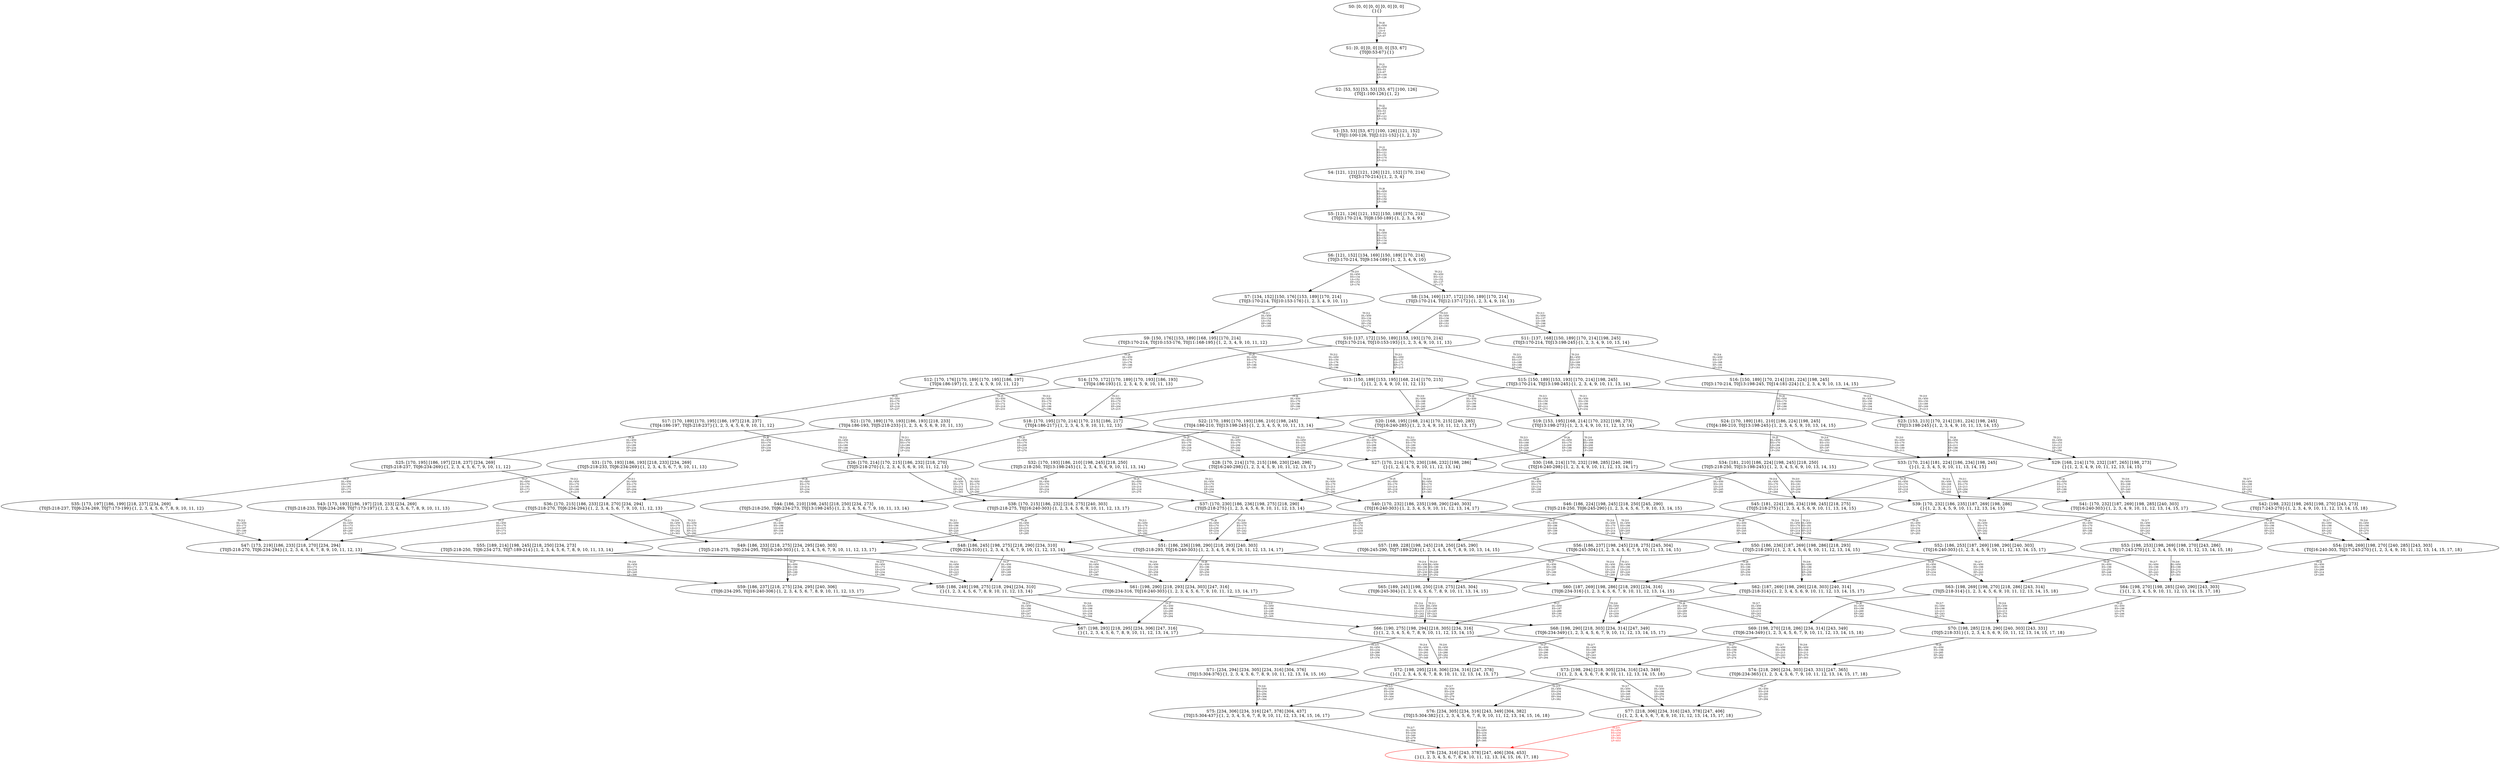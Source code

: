digraph {
	S0[label="S0: [0, 0] [0, 0] [0, 0] [0, 0] \n{}{}"];
	S1[label="S1: [0, 0] [0, 0] [0, 0] [53, 67] \n{T0J0:53-67}{1}"];
	S2[label="S2: [53, 53] [53, 53] [53, 67] [100, 126] \n{T0J1:100-126}{1, 2}"];
	S3[label="S3: [53, 53] [53, 67] [100, 126] [121, 152] \n{T0J1:100-126, T0J2:121-152}{1, 2, 3}"];
	S4[label="S4: [121, 121] [121, 126] [121, 152] [170, 214] \n{T0J3:170-214}{1, 2, 3, 4}"];
	S5[label="S5: [121, 126] [121, 152] [150, 189] [170, 214] \n{T0J3:170-214, T0J8:150-189}{1, 2, 3, 4, 9}"];
	S6[label="S6: [121, 152] [134, 169] [150, 189] [170, 214] \n{T0J3:170-214, T0J9:134-169}{1, 2, 3, 4, 9, 10}"];
	S7[label="S7: [134, 152] [150, 176] [153, 189] [170, 214] \n{T0J3:170-214, T0J10:153-176}{1, 2, 3, 4, 9, 10, 11}"];
	S8[label="S8: [134, 169] [137, 172] [150, 189] [170, 214] \n{T0J3:170-214, T0J12:137-172}{1, 2, 3, 4, 9, 10, 13}"];
	S9[label="S9: [150, 176] [153, 189] [168, 195] [170, 214] \n{T0J3:170-214, T0J10:153-176, T0J11:168-195}{1, 2, 3, 4, 9, 10, 11, 12}"];
	S10[label="S10: [137, 172] [150, 189] [153, 193] [170, 214] \n{T0J3:170-214, T0J10:153-193}{1, 2, 3, 4, 9, 10, 11, 13}"];
	S11[label="S11: [137, 168] [150, 189] [170, 214] [198, 245] \n{T0J3:170-214, T0J13:198-245}{1, 2, 3, 4, 9, 10, 13, 14}"];
	S12[label="S12: [170, 176] [170, 189] [170, 195] [186, 197] \n{T0J4:186-197}{1, 2, 3, 4, 5, 9, 10, 11, 12}"];
	S13[label="S13: [150, 189] [153, 195] [168, 214] [170, 215] \n{}{1, 2, 3, 4, 9, 10, 11, 12, 13}"];
	S14[label="S14: [170, 172] [170, 189] [170, 193] [186, 193] \n{T0J4:186-193}{1, 2, 3, 4, 5, 9, 10, 11, 13}"];
	S15[label="S15: [150, 189] [153, 193] [170, 214] [198, 245] \n{T0J3:170-214, T0J13:198-245}{1, 2, 3, 4, 9, 10, 11, 13, 14}"];
	S16[label="S16: [150, 189] [170, 214] [181, 224] [198, 245] \n{T0J3:170-214, T0J13:198-245, T0J14:181-224}{1, 2, 3, 4, 9, 10, 13, 14, 15}"];
	S17[label="S17: [170, 189] [170, 195] [186, 197] [218, 237] \n{T0J4:186-197, T0J5:218-237}{1, 2, 3, 4, 5, 6, 9, 10, 11, 12}"];
	S18[label="S18: [170, 195] [170, 214] [170, 215] [186, 217] \n{T0J4:186-217}{1, 2, 3, 4, 5, 9, 10, 11, 12, 13}"];
	S19[label="S19: [153, 195] [168, 214] [170, 232] [198, 273] \n{T0J13:198-273}{1, 2, 3, 4, 9, 10, 11, 12, 13, 14}"];
	S20[label="S20: [168, 195] [168, 214] [170, 215] [240, 285] \n{T0J16:240-285}{1, 2, 3, 4, 9, 10, 11, 12, 13, 17}"];
	S21[label="S21: [170, 189] [170, 193] [186, 193] [218, 233] \n{T0J4:186-193, T0J5:218-233}{1, 2, 3, 4, 5, 6, 9, 10, 11, 13}"];
	S22[label="S22: [170, 189] [170, 193] [186, 210] [198, 245] \n{T0J4:186-210, T0J13:198-245}{1, 2, 3, 4, 5, 9, 10, 11, 13, 14}"];
	S23[label="S23: [153, 213] [170, 214] [181, 224] [198, 245] \n{T0J13:198-245}{1, 2, 3, 4, 9, 10, 11, 13, 14, 15}"];
	S24[label="S24: [170, 189] [181, 210] [186, 224] [198, 245] \n{T0J4:186-210, T0J13:198-245}{1, 2, 3, 4, 5, 9, 10, 13, 14, 15}"];
	S25[label="S25: [170, 195] [186, 197] [218, 237] [234, 269] \n{T0J5:218-237, T0J6:234-269}{1, 2, 3, 4, 5, 6, 7, 9, 10, 11, 12}"];
	S26[label="S26: [170, 214] [170, 215] [186, 232] [218, 270] \n{T0J5:218-270}{1, 2, 3, 4, 5, 6, 9, 10, 11, 12, 13}"];
	S27[label="S27: [170, 214] [170, 230] [186, 232] [198, 286] \n{}{1, 2, 3, 4, 5, 9, 10, 11, 12, 13, 14}"];
	S28[label="S28: [170, 214] [170, 215] [186, 230] [240, 298] \n{T0J16:240-298}{1, 2, 3, 4, 5, 9, 10, 11, 12, 13, 17}"];
	S29[label="S29: [168, 214] [170, 232] [187, 265] [198, 273] \n{}{1, 2, 3, 4, 9, 10, 11, 12, 13, 14, 15}"];
	S30[label="S30: [168, 214] [170, 232] [198, 285] [240, 298] \n{T0J16:240-298}{1, 2, 3, 4, 9, 10, 11, 12, 13, 14, 17}"];
	S31[label="S31: [170, 193] [186, 193] [218, 233] [234, 269] \n{T0J5:218-233, T0J6:234-269}{1, 2, 3, 4, 5, 6, 7, 9, 10, 11, 13}"];
	S32[label="S32: [170, 193] [186, 210] [198, 245] [218, 250] \n{T0J5:218-250, T0J13:198-245}{1, 2, 3, 4, 5, 6, 9, 10, 11, 13, 14}"];
	S33[label="S33: [170, 214] [181, 224] [186, 234] [198, 245] \n{}{1, 2, 3, 4, 5, 9, 10, 11, 13, 14, 15}"];
	S34[label="S34: [181, 210] [186, 224] [198, 245] [218, 250] \n{T0J5:218-250, T0J13:198-245}{1, 2, 3, 4, 5, 6, 9, 10, 13, 14, 15}"];
	S35[label="S35: [173, 197] [186, 199] [218, 237] [234, 269] \n{T0J5:218-237, T0J6:234-269, T0J7:173-199}{1, 2, 3, 4, 5, 6, 7, 8, 9, 10, 11, 12}"];
	S36[label="S36: [170, 215] [186, 233] [218, 270] [234, 294] \n{T0J5:218-270, T0J6:234-294}{1, 2, 3, 4, 5, 6, 7, 9, 10, 11, 12, 13}"];
	S37[label="S37: [170, 230] [186, 236] [198, 275] [218, 290] \n{T0J5:218-275}{1, 2, 3, 4, 5, 6, 9, 10, 11, 12, 13, 14}"];
	S38[label="S38: [170, 215] [186, 232] [218, 275] [240, 303] \n{T0J5:218-275, T0J16:240-303}{1, 2, 3, 4, 5, 6, 9, 10, 11, 12, 13, 17}"];
	S39[label="S39: [170, 232] [186, 235] [187, 269] [198, 286] \n{}{1, 2, 3, 4, 5, 9, 10, 11, 12, 13, 14, 15}"];
	S40[label="S40: [170, 232] [186, 235] [198, 290] [240, 303] \n{T0J16:240-303}{1, 2, 3, 4, 5, 9, 10, 11, 12, 13, 14, 17}"];
	S41[label="S41: [170, 232] [187, 269] [198, 285] [240, 303] \n{T0J16:240-303}{1, 2, 3, 4, 9, 10, 11, 12, 13, 14, 15, 17}"];
	S42[label="S42: [198, 232] [198, 265] [198, 270] [243, 273] \n{T0J17:243-270}{1, 2, 3, 4, 9, 10, 11, 12, 13, 14, 15, 18}"];
	S43[label="S43: [173, 193] [186, 197] [218, 233] [234, 269] \n{T0J5:218-233, T0J6:234-269, T0J7:173-197}{1, 2, 3, 4, 5, 6, 7, 8, 9, 10, 11, 13}"];
	S44[label="S44: [186, 210] [198, 245] [218, 250] [234, 273] \n{T0J5:218-250, T0J6:234-273, T0J13:198-245}{1, 2, 3, 4, 5, 6, 7, 9, 10, 11, 13, 14}"];
	S45[label="S45: [181, 224] [186, 234] [198, 245] [218, 275] \n{T0J5:218-275}{1, 2, 3, 4, 5, 6, 9, 10, 11, 13, 14, 15}"];
	S46[label="S46: [186, 224] [198, 245] [218, 250] [245, 290] \n{T0J5:218-250, T0J6:245-290}{1, 2, 3, 4, 5, 6, 7, 9, 10, 13, 14, 15}"];
	S47[label="S47: [173, 219] [186, 233] [218, 270] [234, 294] \n{T0J5:218-270, T0J6:234-294}{1, 2, 3, 4, 5, 6, 7, 8, 9, 10, 11, 12, 13}"];
	S48[label="S48: [186, 245] [198, 275] [218, 290] [234, 310] \n{T0J6:234-310}{1, 2, 3, 4, 5, 6, 7, 9, 10, 11, 12, 13, 14}"];
	S49[label="S49: [186, 233] [218, 275] [234, 295] [240, 303] \n{T0J5:218-275, T0J6:234-295, T0J16:240-303}{1, 2, 3, 4, 5, 6, 7, 9, 10, 11, 12, 13, 17}"];
	S50[label="S50: [186, 236] [187, 269] [198, 286] [218, 293] \n{T0J5:218-293}{1, 2, 3, 4, 5, 6, 9, 10, 11, 12, 13, 14, 15}"];
	S51[label="S51: [186, 236] [198, 290] [218, 293] [240, 303] \n{T0J5:218-293, T0J16:240-303}{1, 2, 3, 4, 5, 6, 9, 10, 11, 12, 13, 14, 17}"];
	S52[label="S52: [186, 253] [187, 269] [198, 290] [240, 303] \n{T0J16:240-303}{1, 2, 3, 4, 5, 9, 10, 11, 12, 13, 14, 15, 17}"];
	S53[label="S53: [198, 253] [198, 269] [198, 270] [243, 286] \n{T0J17:243-270}{1, 2, 3, 4, 5, 9, 10, 11, 12, 13, 14, 15, 18}"];
	S54[label="S54: [198, 269] [198, 270] [240, 285] [243, 303] \n{T0J16:240-303, T0J17:243-270}{1, 2, 3, 4, 9, 10, 11, 12, 13, 14, 15, 17, 18}"];
	S55[label="S55: [189, 214] [198, 245] [218, 250] [234, 273] \n{T0J5:218-250, T0J6:234-273, T0J7:189-214}{1, 2, 3, 4, 5, 6, 7, 8, 9, 10, 11, 13, 14}"];
	S56[label="S56: [186, 237] [198, 245] [218, 275] [245, 304] \n{T0J6:245-304}{1, 2, 3, 4, 5, 6, 7, 9, 10, 11, 13, 14, 15}"];
	S57[label="S57: [189, 228] [198, 245] [218, 250] [245, 290] \n{T0J6:245-290, T0J7:189-228}{1, 2, 3, 4, 5, 6, 7, 8, 9, 10, 13, 14, 15}"];
	S58[label="S58: [186, 249] [198, 275] [218, 294] [234, 310] \n{}{1, 2, 3, 4, 5, 6, 7, 8, 9, 10, 11, 12, 13, 14}"];
	S59[label="S59: [186, 237] [218, 275] [234, 295] [240, 306] \n{T0J6:234-295, T0J16:240-306}{1, 2, 3, 4, 5, 6, 7, 8, 9, 10, 11, 12, 13, 17}"];
	S60[label="S60: [187, 269] [198, 286] [218, 293] [234, 316] \n{T0J6:234-316}{1, 2, 3, 4, 5, 6, 7, 9, 10, 11, 12, 13, 14, 15}"];
	S61[label="S61: [198, 290] [218, 293] [234, 303] [247, 316] \n{T0J6:234-316, T0J16:240-303}{1, 2, 3, 4, 5, 6, 7, 9, 10, 11, 12, 13, 14, 17}"];
	S62[label="S62: [187, 269] [198, 290] [218, 303] [240, 314] \n{T0J5:218-314}{1, 2, 3, 4, 5, 6, 9, 10, 11, 12, 13, 14, 15, 17}"];
	S63[label="S63: [198, 269] [198, 270] [218, 286] [243, 314] \n{T0J5:218-314}{1, 2, 3, 4, 5, 6, 9, 10, 11, 12, 13, 14, 15, 18}"];
	S64[label="S64: [198, 270] [198, 285] [240, 290] [243, 303] \n{}{1, 2, 3, 4, 5, 9, 10, 11, 12, 13, 14, 15, 17, 18}"];
	S65[label="S65: [189, 245] [198, 250] [218, 275] [245, 304] \n{T0J6:245-304}{1, 2, 3, 4, 5, 6, 7, 8, 9, 10, 11, 13, 14, 15}"];
	S66[label="S66: [190, 275] [198, 294] [218, 305] [234, 316] \n{}{1, 2, 3, 4, 5, 6, 7, 8, 9, 10, 11, 12, 13, 14, 15}"];
	S67[label="S67: [198, 293] [218, 295] [234, 306] [247, 316] \n{}{1, 2, 3, 4, 5, 6, 7, 8, 9, 10, 11, 12, 13, 14, 17}"];
	S68[label="S68: [198, 290] [218, 303] [234, 314] [247, 349] \n{T0J6:234-349}{1, 2, 3, 4, 5, 6, 7, 9, 10, 11, 12, 13, 14, 15, 17}"];
	S69[label="S69: [198, 270] [218, 286] [234, 314] [243, 349] \n{T0J6:234-349}{1, 2, 3, 4, 5, 6, 7, 9, 10, 11, 12, 13, 14, 15, 18}"];
	S70[label="S70: [198, 285] [218, 290] [240, 303] [243, 331] \n{T0J5:218-331}{1, 2, 3, 4, 5, 6, 9, 10, 11, 12, 13, 14, 15, 17, 18}"];
	S71[label="S71: [234, 294] [234, 305] [234, 316] [304, 376] \n{T0J15:304-376}{1, 2, 3, 4, 5, 6, 7, 8, 9, 10, 11, 12, 13, 14, 15, 16}"];
	S72[label="S72: [198, 295] [218, 306] [234, 316] [247, 378] \n{}{1, 2, 3, 4, 5, 6, 7, 8, 9, 10, 11, 12, 13, 14, 15, 17}"];
	S73[label="S73: [198, 294] [218, 305] [234, 316] [243, 349] \n{}{1, 2, 3, 4, 5, 6, 7, 8, 9, 10, 11, 12, 13, 14, 15, 18}"];
	S74[label="S74: [218, 290] [234, 303] [243, 331] [247, 365] \n{T0J6:234-365}{1, 2, 3, 4, 5, 6, 7, 9, 10, 11, 12, 13, 14, 15, 17, 18}"];
	S75[label="S75: [234, 306] [234, 316] [247, 378] [304, 437] \n{T0J15:304-437}{1, 2, 3, 4, 5, 6, 7, 8, 9, 10, 11, 12, 13, 14, 15, 16, 17}"];
	S76[label="S76: [234, 305] [234, 316] [243, 349] [304, 382] \n{T0J15:304-382}{1, 2, 3, 4, 5, 6, 7, 8, 9, 10, 11, 12, 13, 14, 15, 16, 18}"];
	S77[label="S77: [218, 306] [234, 316] [243, 378] [247, 406] \n{}{1, 2, 3, 4, 5, 6, 7, 8, 9, 10, 11, 12, 13, 14, 15, 17, 18}"];
	S78[label="S78: [234, 316] [243, 378] [247, 406] [304, 453] \n{}{1, 2, 3, 4, 5, 6, 7, 8, 9, 10, 11, 12, 13, 14, 15, 16, 17, 18}"];
	S0 -> S1[label="T0 J0\nDL=450\nES=0\nLS=0\nEF=53\nLF=67",fontsize=8];
	S1 -> S2[label="T0 J1\nDL=450\nES=53\nLS=67\nEF=100\nLF=126",fontsize=8];
	S2 -> S3[label="T0 J2\nDL=450\nES=53\nLS=67\nEF=121\nLF=152",fontsize=8];
	S3 -> S4[label="T0 J3\nDL=450\nES=121\nLS=152\nEF=170\nLF=214",fontsize=8];
	S4 -> S5[label="T0 J8\nDL=450\nES=121\nLS=152\nEF=150\nLF=189",fontsize=8];
	S5 -> S6[label="T0 J9\nDL=450\nES=121\nLS=152\nEF=134\nLF=169",fontsize=8];
	S6 -> S7[label="T0 J10\nDL=450\nES=134\nLS=152\nEF=153\nLF=176",fontsize=8];
	S6 -> S8[label="T0 J12\nDL=450\nES=121\nLS=152\nEF=137\nLF=172",fontsize=8];
	S7 -> S9[label="T0 J11\nDL=450\nES=134\nLS=152\nEF=168\nLF=195",fontsize=8];
	S7 -> S10[label="T0 J12\nDL=450\nES=134\nLS=152\nEF=150\nLF=172",fontsize=8];
	S8 -> S10[label="T0 J10\nDL=450\nES=134\nLS=169\nEF=153\nLF=193",fontsize=8];
	S8 -> S11[label="T0 J13\nDL=450\nES=137\nLS=168\nEF=198\nLF=245",fontsize=8];
	S9 -> S12[label="T0 J4\nDL=450\nES=170\nLS=176\nEF=186\nLF=197",fontsize=8];
	S9 -> S13[label="T0 J12\nDL=450\nES=150\nLS=176\nEF=166\nLF=196",fontsize=8];
	S10 -> S14[label="T0 J4\nDL=450\nES=170\nLS=172\nEF=186\nLF=193",fontsize=8];
	S10 -> S13[label="T0 J11\nDL=450\nES=137\nLS=172\nEF=171\nLF=215",fontsize=8];
	S10 -> S15[label="T0 J13\nDL=450\nES=137\nLS=168\nEF=198\nLF=245",fontsize=8];
	S11 -> S15[label="T0 J10\nDL=450\nES=137\nLS=169\nEF=156\nLF=193",fontsize=8];
	S11 -> S16[label="T0 J14\nDL=450\nES=137\nLS=168\nEF=181\nLF=224",fontsize=8];
	S12 -> S17[label="T0 J5\nDL=450\nES=170\nLS=176\nEF=218\nLF=237",fontsize=8];
	S12 -> S18[label="T0 J12\nDL=450\nES=170\nLS=176\nEF=186\nLF=196",fontsize=8];
	S13 -> S18[label="T0 J4\nDL=450\nES=170\nLS=196\nEF=186\nLF=217",fontsize=8];
	S13 -> S19[label="T0 J13\nDL=450\nES=150\nLS=196\nEF=211\nLF=273",fontsize=8];
	S13 -> S20[label="T0 J16\nDL=450\nES=168\nLS=195\nEF=240\nLF=285",fontsize=8];
	S14 -> S21[label="T0 J5\nDL=450\nES=170\nLS=172\nEF=218\nLF=233",fontsize=8];
	S14 -> S18[label="T0 J11\nDL=450\nES=170\nLS=172\nEF=204\nLF=215",fontsize=8];
	S15 -> S22[label="T0 J4\nDL=450\nES=170\nLS=189\nEF=186\nLF=210",fontsize=8];
	S15 -> S19[label="T0 J11\nDL=450\nES=150\nLS=189\nEF=184\nLF=232",fontsize=8];
	S15 -> S23[label="T0 J14\nDL=450\nES=150\nLS=168\nEF=194\nLF=224",fontsize=8];
	S16 -> S24[label="T0 J4\nDL=450\nES=170\nLS=189\nEF=186\nLF=210",fontsize=8];
	S16 -> S23[label="T0 J10\nDL=450\nES=150\nLS=189\nEF=169\nLF=213",fontsize=8];
	S17 -> S25[label="T0 J6\nDL=450\nES=170\nLS=189\nEF=234\nLF=269",fontsize=8];
	S17 -> S26[label="T0 J12\nDL=450\nES=170\nLS=189\nEF=186\nLF=209",fontsize=8];
	S18 -> S26[label="T0 J5\nDL=450\nES=170\nLS=209\nEF=218\nLF=270",fontsize=8];
	S18 -> S27[label="T0 J13\nDL=450\nES=170\nLS=209\nEF=231\nLF=286",fontsize=8];
	S18 -> S28[label="T0 J16\nDL=450\nES=170\nLS=208\nEF=242\nLF=298",fontsize=8];
	S19 -> S27[label="T0 J4\nDL=450\nES=170\nLS=209\nEF=186\nLF=230",fontsize=8];
	S19 -> S29[label="T0 J14\nDL=450\nES=153\nLS=209\nEF=197\nLF=265",fontsize=8];
	S19 -> S30[label="T0 J16\nDL=450\nES=168\nLS=208\nEF=240\nLF=298",fontsize=8];
	S20 -> S28[label="T0 J4\nDL=450\nES=170\nLS=209\nEF=186\nLF=230",fontsize=8];
	S20 -> S30[label="T0 J13\nDL=450\nES=168\nLS=209\nEF=229\nLF=286",fontsize=8];
	S21 -> S31[label="T0 J6\nDL=450\nES=170\nLS=189\nEF=234\nLF=269",fontsize=8];
	S21 -> S26[label="T0 J11\nDL=450\nES=170\nLS=189\nEF=204\nLF=232",fontsize=8];
	S22 -> S32[label="T0 J5\nDL=450\nES=170\nLS=189\nEF=218\nLF=250",fontsize=8];
	S22 -> S27[label="T0 J11\nDL=450\nES=170\nLS=189\nEF=204\nLF=232",fontsize=8];
	S23 -> S33[label="T0 J4\nDL=450\nES=170\nLS=213\nEF=186\nLF=234",fontsize=8];
	S23 -> S29[label="T0 J11\nDL=450\nES=153\nLS=213\nEF=187\nLF=256",fontsize=8];
	S24 -> S34[label="T0 J5\nDL=450\nES=170\nLS=189\nEF=218\nLF=250",fontsize=8];
	S24 -> S33[label="T0 J10\nDL=450\nES=170\nLS=189\nEF=189\nLF=213",fontsize=8];
	S25 -> S35[label="T0 J7\nDL=450\nES=170\nLS=195\nEF=173\nLF=199",fontsize=8];
	S25 -> S36[label="T0 J12\nDL=450\nES=170\nLS=195\nEF=186\nLF=215",fontsize=8];
	S26 -> S36[label="T0 J6\nDL=450\nES=170\nLS=214\nEF=234\nLF=294",fontsize=8];
	S26 -> S37[label="T0 J13\nDL=450\nES=170\nLS=213\nEF=231\nLF=290",fontsize=8];
	S26 -> S38[label="T0 J16\nDL=450\nES=170\nLS=213\nEF=242\nLF=303",fontsize=8];
	S27 -> S37[label="T0 J5\nDL=450\nES=170\nLS=214\nEF=218\nLF=275",fontsize=8];
	S27 -> S39[label="T0 J14\nDL=450\nES=170\nLS=213\nEF=214\nLF=269",fontsize=8];
	S27 -> S40[label="T0 J16\nDL=450\nES=170\nLS=213\nEF=242\nLF=303",fontsize=8];
	S28 -> S38[label="T0 J5\nDL=450\nES=170\nLS=214\nEF=218\nLF=275",fontsize=8];
	S28 -> S40[label="T0 J13\nDL=450\nES=170\nLS=213\nEF=231\nLF=290",fontsize=8];
	S29 -> S39[label="T0 J4\nDL=450\nES=170\nLS=214\nEF=186\nLF=235",fontsize=8];
	S29 -> S41[label="T0 J16\nDL=450\nES=168\nLS=213\nEF=240\nLF=303",fontsize=8];
	S29 -> S42[label="T0 J17\nDL=450\nES=198\nLS=213\nEF=243\nLF=270",fontsize=8];
	S30 -> S40[label="T0 J4\nDL=450\nES=170\nLS=214\nEF=186\nLF=235",fontsize=8];
	S30 -> S41[label="T0 J14\nDL=450\nES=168\nLS=213\nEF=212\nLF=269",fontsize=8];
	S31 -> S43[label="T0 J7\nDL=450\nES=170\nLS=193\nEF=173\nLF=197",fontsize=8];
	S31 -> S36[label="T0 J11\nDL=450\nES=170\nLS=193\nEF=204\nLF=236",fontsize=8];
	S32 -> S44[label="T0 J6\nDL=450\nES=170\nLS=193\nEF=234\nLF=273",fontsize=8];
	S32 -> S37[label="T0 J11\nDL=450\nES=170\nLS=193\nEF=204\nLF=236",fontsize=8];
	S33 -> S45[label="T0 J5\nDL=450\nES=170\nLS=214\nEF=218\nLF=275",fontsize=8];
	S33 -> S39[label="T0 J11\nDL=450\nES=170\nLS=213\nEF=204\nLF=256",fontsize=8];
	S34 -> S46[label="T0 J6\nDL=450\nES=181\nLS=210\nEF=245\nLF=290",fontsize=8];
	S34 -> S45[label="T0 J10\nDL=450\nES=181\nLS=210\nEF=200\nLF=234",fontsize=8];
	S35 -> S47[label="T0 J12\nDL=450\nES=173\nLS=197\nEF=189\nLF=217",fontsize=8];
	S36 -> S47[label="T0 J7\nDL=450\nES=170\nLS=215\nEF=173\nLF=219",fontsize=8];
	S36 -> S48[label="T0 J13\nDL=450\nES=170\nLS=213\nEF=231\nLF=290",fontsize=8];
	S36 -> S49[label="T0 J16\nDL=450\nES=170\nLS=213\nEF=242\nLF=303",fontsize=8];
	S37 -> S48[label="T0 J6\nDL=450\nES=170\nLS=230\nEF=234\nLF=310",fontsize=8];
	S37 -> S50[label="T0 J14\nDL=450\nES=170\nLS=213\nEF=214\nLF=269",fontsize=8];
	S37 -> S51[label="T0 J16\nDL=450\nES=170\nLS=213\nEF=242\nLF=303",fontsize=8];
	S38 -> S49[label="T0 J6\nDL=450\nES=170\nLS=215\nEF=234\nLF=295",fontsize=8];
	S38 -> S51[label="T0 J13\nDL=450\nES=170\nLS=213\nEF=231\nLF=290",fontsize=8];
	S39 -> S50[label="T0 J5\nDL=450\nES=170\nLS=232\nEF=218\nLF=293",fontsize=8];
	S39 -> S52[label="T0 J16\nDL=450\nES=170\nLS=213\nEF=242\nLF=303",fontsize=8];
	S39 -> S53[label="T0 J17\nDL=450\nES=198\nLS=213\nEF=243\nLF=270",fontsize=8];
	S40 -> S51[label="T0 J5\nDL=450\nES=170\nLS=232\nEF=218\nLF=293",fontsize=8];
	S40 -> S52[label="T0 J14\nDL=450\nES=170\nLS=213\nEF=214\nLF=269",fontsize=8];
	S41 -> S52[label="T0 J4\nDL=450\nES=170\nLS=232\nEF=186\nLF=253",fontsize=8];
	S41 -> S54[label="T0 J17\nDL=450\nES=198\nLS=213\nEF=243\nLF=270",fontsize=8];
	S42 -> S53[label="T0 J4\nDL=450\nES=198\nLS=232\nEF=214\nLF=253",fontsize=8];
	S42 -> S54[label="T0 J16\nDL=450\nES=198\nLS=213\nEF=270\nLF=303",fontsize=8];
	S43 -> S47[label="T0 J11\nDL=450\nES=173\nLS=193\nEF=207\nLF=236",fontsize=8];
	S44 -> S55[label="T0 J7\nDL=450\nES=186\nLS=210\nEF=189\nLF=214",fontsize=8];
	S44 -> S48[label="T0 J11\nDL=450\nES=186\nLS=210\nEF=220\nLF=253",fontsize=8];
	S45 -> S56[label="T0 J6\nDL=450\nES=181\nLS=224\nEF=245\nLF=304",fontsize=8];
	S45 -> S50[label="T0 J11\nDL=450\nES=181\nLS=213\nEF=215\nLF=256",fontsize=8];
	S46 -> S57[label="T0 J7\nDL=450\nES=186\nLS=224\nEF=189\nLF=228",fontsize=8];
	S46 -> S56[label="T0 J10\nDL=450\nES=186\nLS=213\nEF=205\nLF=237",fontsize=8];
	S47 -> S58[label="T0 J13\nDL=450\nES=173\nLS=219\nEF=234\nLF=296",fontsize=8];
	S47 -> S59[label="T0 J16\nDL=450\nES=173\nLS=216\nEF=245\nLF=306",fontsize=8];
	S48 -> S58[label="T0 J7\nDL=450\nES=186\nLS=245\nEF=189\nLF=249",fontsize=8];
	S48 -> S60[label="T0 J14\nDL=450\nES=186\nLS=213\nEF=230\nLF=269",fontsize=8];
	S48 -> S61[label="T0 J16\nDL=450\nES=186\nLS=213\nEF=258\nLF=303",fontsize=8];
	S49 -> S59[label="T0 J7\nDL=450\nES=186\nLS=233\nEF=189\nLF=237",fontsize=8];
	S49 -> S61[label="T0 J13\nDL=450\nES=186\nLS=213\nEF=247\nLF=290",fontsize=8];
	S50 -> S60[label="T0 J6\nDL=450\nES=186\nLS=236\nEF=250\nLF=316",fontsize=8];
	S50 -> S62[label="T0 J16\nDL=450\nES=186\nLS=213\nEF=258\nLF=303",fontsize=8];
	S50 -> S63[label="T0 J17\nDL=450\nES=198\nLS=213\nEF=243\nLF=270",fontsize=8];
	S51 -> S61[label="T0 J6\nDL=450\nES=186\nLS=236\nEF=250\nLF=316",fontsize=8];
	S51 -> S62[label="T0 J14\nDL=450\nES=186\nLS=213\nEF=230\nLF=269",fontsize=8];
	S52 -> S62[label="T0 J5\nDL=450\nES=186\nLS=253\nEF=234\nLF=314",fontsize=8];
	S52 -> S64[label="T0 J17\nDL=450\nES=198\nLS=213\nEF=243\nLF=270",fontsize=8];
	S53 -> S63[label="T0 J5\nDL=450\nES=198\nLS=253\nEF=246\nLF=314",fontsize=8];
	S53 -> S64[label="T0 J16\nDL=450\nES=198\nLS=213\nEF=270\nLF=303",fontsize=8];
	S54 -> S64[label="T0 J4\nDL=450\nES=198\nLS=269\nEF=214\nLF=290",fontsize=8];
	S55 -> S58[label="T0 J11\nDL=450\nES=189\nLS=214\nEF=223\nLF=257",fontsize=8];
	S56 -> S65[label="T0 J7\nDL=450\nES=186\nLS=237\nEF=189\nLF=241",fontsize=8];
	S56 -> S60[label="T0 J11\nDL=450\nES=186\nLS=213\nEF=220\nLF=256",fontsize=8];
	S57 -> S65[label="T0 J10\nDL=450\nES=189\nLS=228\nEF=208\nLF=252",fontsize=8];
	S58 -> S66[label="T0 J14\nDL=450\nES=186\nLS=249\nEF=230\nLF=305",fontsize=8];
	S58 -> S67[label="T0 J16\nDL=450\nES=186\nLS=216\nEF=258\nLF=306",fontsize=8];
	S59 -> S67[label="T0 J13\nDL=450\nES=186\nLS=237\nEF=247\nLF=314",fontsize=8];
	S60 -> S66[label="T0 J7\nDL=450\nES=187\nLS=269\nEF=190\nLF=273",fontsize=8];
	S60 -> S68[label="T0 J16\nDL=450\nES=187\nLS=213\nEF=259\nLF=303",fontsize=8];
	S60 -> S69[label="T0 J17\nDL=450\nES=198\nLS=213\nEF=243\nLF=270",fontsize=8];
	S61 -> S67[label="T0 J7\nDL=450\nES=198\nLS=290\nEF=201\nLF=294",fontsize=8];
	S61 -> S68[label="T0 J14\nDL=450\nES=198\nLS=213\nEF=242\nLF=269",fontsize=8];
	S62 -> S68[label="T0 J6\nDL=450\nES=187\nLS=269\nEF=251\nLF=349",fontsize=8];
	S62 -> S70[label="T0 J17\nDL=450\nES=198\nLS=213\nEF=243\nLF=270",fontsize=8];
	S63 -> S69[label="T0 J6\nDL=450\nES=198\nLS=269\nEF=262\nLF=349",fontsize=8];
	S63 -> S70[label="T0 J16\nDL=450\nES=198\nLS=213\nEF=270\nLF=303",fontsize=8];
	S64 -> S70[label="T0 J5\nDL=450\nES=198\nLS=270\nEF=246\nLF=331",fontsize=8];
	S65 -> S66[label="T0 J11\nDL=450\nES=189\nLS=245\nEF=223\nLF=288",fontsize=8];
	S66 -> S71[label="T0 J15\nDL=450\nES=234\nLS=288\nEF=304\nLF=376",fontsize=8];
	S66 -> S72[label="T0 J16\nDL=450\nES=190\nLS=288\nEF=262\nLF=378",fontsize=8];
	S66 -> S73[label="T0 J17\nDL=450\nES=198\nLS=287\nEF=243\nLF=344",fontsize=8];
	S67 -> S72[label="T0 J14\nDL=450\nES=198\nLS=293\nEF=242\nLF=349",fontsize=8];
	S68 -> S72[label="T0 J7\nDL=450\nES=198\nLS=290\nEF=201\nLF=294",fontsize=8];
	S68 -> S74[label="T0 J17\nDL=450\nES=198\nLS=213\nEF=243\nLF=270",fontsize=8];
	S69 -> S73[label="T0 J7\nDL=450\nES=198\nLS=270\nEF=201\nLF=274",fontsize=8];
	S69 -> S74[label="T0 J16\nDL=450\nES=198\nLS=213\nEF=270\nLF=303",fontsize=8];
	S70 -> S74[label="T0 J6\nDL=450\nES=198\nLS=285\nEF=262\nLF=365",fontsize=8];
	S71 -> S75[label="T0 J16\nDL=450\nES=234\nLS=294\nEF=306\nLF=384",fontsize=8];
	S71 -> S76[label="T0 J17\nDL=450\nES=234\nLS=287\nEF=279\nLF=344",fontsize=8];
	S72 -> S75[label="T0 J15\nDL=450\nES=234\nLS=349\nEF=304\nLF=437",fontsize=8];
	S72 -> S77[label="T0 J17\nDL=450\nES=198\nLS=349\nEF=243\nLF=406",fontsize=8];
	S73 -> S76[label="T0 J15\nDL=450\nES=234\nLS=294\nEF=304\nLF=382",fontsize=8];
	S73 -> S77[label="T0 J16\nDL=450\nES=198\nLS=294\nEF=270\nLF=384",fontsize=8];
	S74 -> S77[label="T0 J7\nDL=450\nES=218\nLS=290\nEF=221\nLF=294",fontsize=8];
	S75 -> S78[label="T0 J17\nDL=450\nES=234\nLS=349\nEF=279\nLF=406",fontsize=8];
	S76 -> S78[label="T0 J16\nDL=450\nES=234\nLS=305\nEF=306\nLF=395",fontsize=8];
	S77 -> S78[label="T0 J15\nDL=450\nES=234\nLS=365\nEF=304\nLF=453",color=Red,fontcolor=Red,fontsize=8];
S78[color=Red];
}
